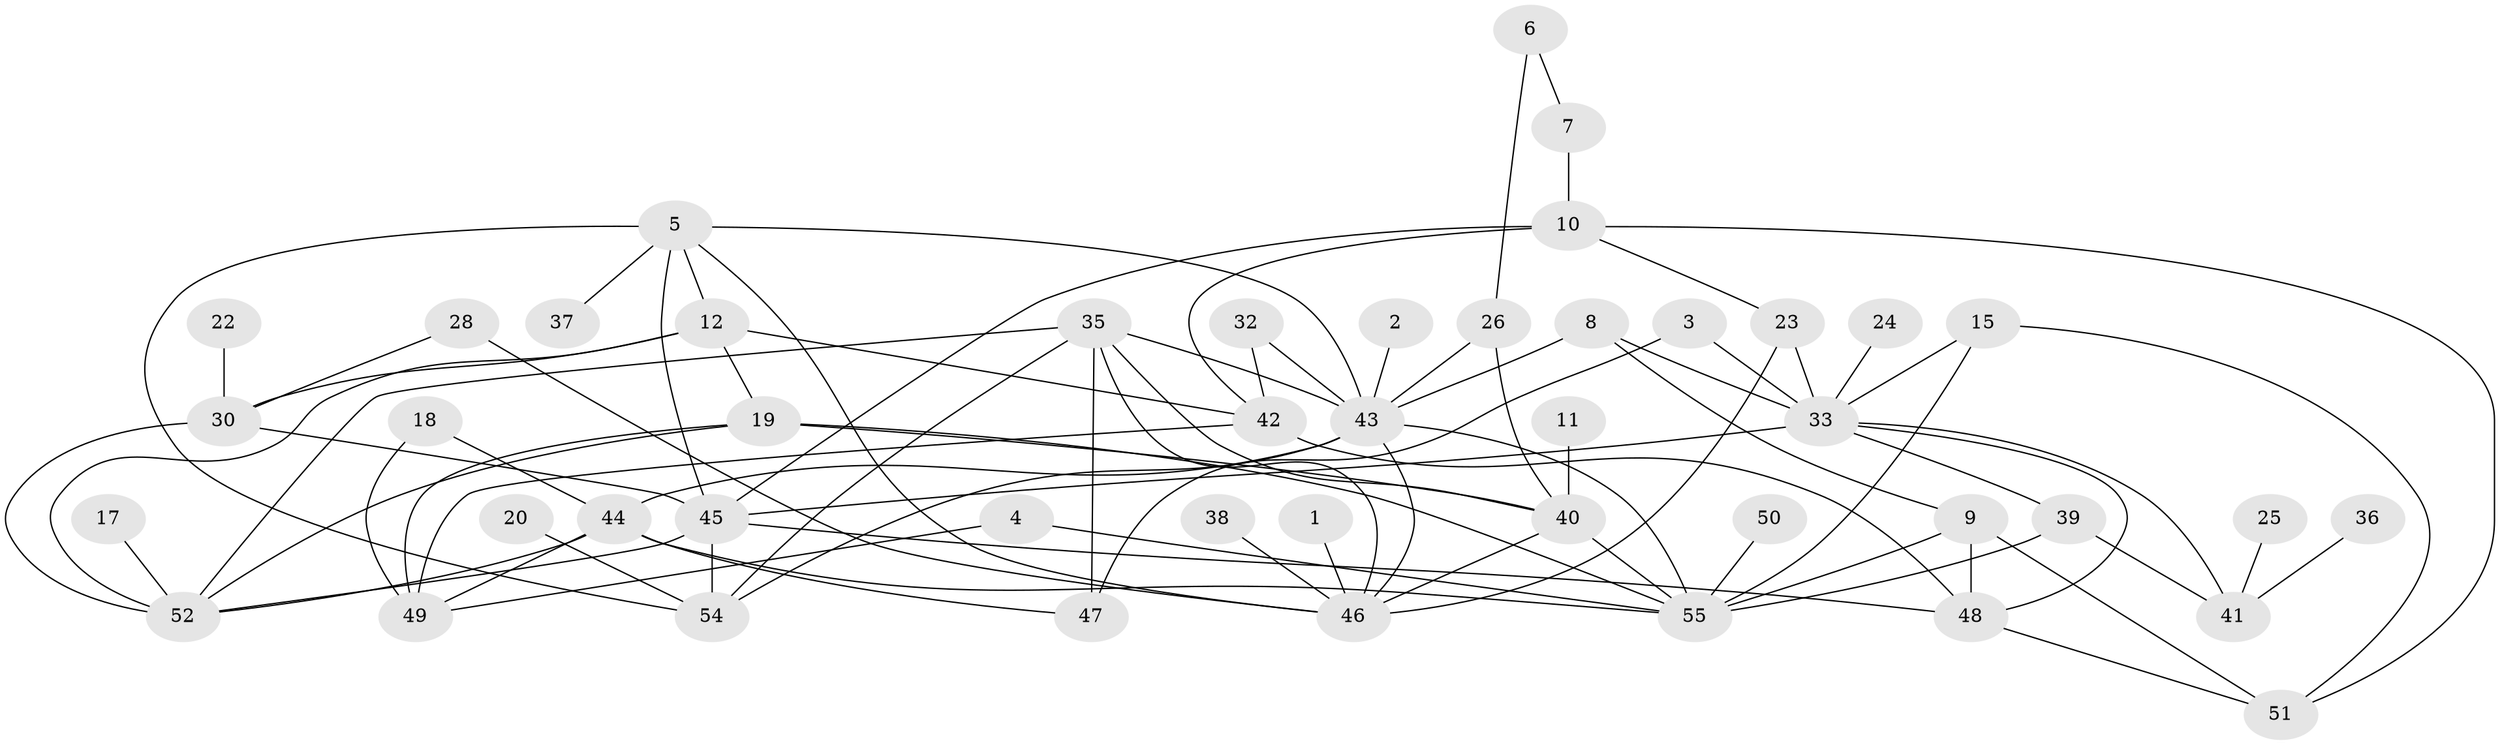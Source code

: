 // original degree distribution, {4: 0.17857142857142858, 5: 0.07142857142857142, 2: 0.20535714285714285, 1: 0.19642857142857142, 3: 0.25, 0: 0.07142857142857142, 6: 0.026785714285714284}
// Generated by graph-tools (version 1.1) at 2025/25/03/09/25 03:25:17]
// undirected, 46 vertices, 85 edges
graph export_dot {
graph [start="1"]
  node [color=gray90,style=filled];
  1;
  2;
  3;
  4;
  5;
  6;
  7;
  8;
  9;
  10;
  11;
  12;
  15;
  17;
  18;
  19;
  20;
  22;
  23;
  24;
  25;
  26;
  28;
  30;
  32;
  33;
  35;
  36;
  37;
  38;
  39;
  40;
  41;
  42;
  43;
  44;
  45;
  46;
  47;
  48;
  49;
  50;
  51;
  52;
  54;
  55;
  1 -- 46 [weight=1.0];
  2 -- 43 [weight=1.0];
  3 -- 33 [weight=1.0];
  3 -- 47 [weight=1.0];
  4 -- 49 [weight=1.0];
  4 -- 55 [weight=1.0];
  5 -- 12 [weight=1.0];
  5 -- 37 [weight=1.0];
  5 -- 43 [weight=1.0];
  5 -- 45 [weight=1.0];
  5 -- 46 [weight=1.0];
  5 -- 54 [weight=1.0];
  6 -- 7 [weight=1.0];
  6 -- 26 [weight=1.0];
  7 -- 10 [weight=1.0];
  8 -- 9 [weight=1.0];
  8 -- 33 [weight=1.0];
  8 -- 43 [weight=1.0];
  9 -- 48 [weight=3.0];
  9 -- 51 [weight=1.0];
  9 -- 55 [weight=1.0];
  10 -- 23 [weight=1.0];
  10 -- 42 [weight=1.0];
  10 -- 45 [weight=1.0];
  10 -- 51 [weight=1.0];
  11 -- 40 [weight=1.0];
  12 -- 19 [weight=1.0];
  12 -- 30 [weight=1.0];
  12 -- 42 [weight=1.0];
  12 -- 52 [weight=1.0];
  15 -- 33 [weight=1.0];
  15 -- 51 [weight=1.0];
  15 -- 55 [weight=1.0];
  17 -- 52 [weight=1.0];
  18 -- 44 [weight=1.0];
  18 -- 49 [weight=2.0];
  19 -- 40 [weight=1.0];
  19 -- 49 [weight=1.0];
  19 -- 52 [weight=1.0];
  19 -- 55 [weight=1.0];
  20 -- 54 [weight=1.0];
  22 -- 30 [weight=1.0];
  23 -- 33 [weight=1.0];
  23 -- 46 [weight=1.0];
  24 -- 33 [weight=1.0];
  25 -- 41 [weight=1.0];
  26 -- 40 [weight=1.0];
  26 -- 43 [weight=1.0];
  28 -- 30 [weight=1.0];
  28 -- 46 [weight=1.0];
  30 -- 45 [weight=1.0];
  30 -- 52 [weight=1.0];
  32 -- 42 [weight=1.0];
  32 -- 43 [weight=1.0];
  33 -- 39 [weight=1.0];
  33 -- 41 [weight=1.0];
  33 -- 45 [weight=1.0];
  33 -- 48 [weight=1.0];
  35 -- 40 [weight=1.0];
  35 -- 43 [weight=1.0];
  35 -- 46 [weight=1.0];
  35 -- 47 [weight=1.0];
  35 -- 52 [weight=1.0];
  35 -- 54 [weight=1.0];
  36 -- 41 [weight=1.0];
  38 -- 46 [weight=1.0];
  39 -- 41 [weight=1.0];
  39 -- 55 [weight=1.0];
  40 -- 46 [weight=1.0];
  40 -- 55 [weight=1.0];
  42 -- 48 [weight=1.0];
  42 -- 49 [weight=1.0];
  43 -- 44 [weight=1.0];
  43 -- 46 [weight=1.0];
  43 -- 54 [weight=1.0];
  43 -- 55 [weight=1.0];
  44 -- 47 [weight=1.0];
  44 -- 49 [weight=1.0];
  44 -- 52 [weight=1.0];
  44 -- 55 [weight=1.0];
  45 -- 48 [weight=1.0];
  45 -- 52 [weight=1.0];
  45 -- 54 [weight=1.0];
  48 -- 51 [weight=1.0];
  50 -- 55 [weight=1.0];
}
